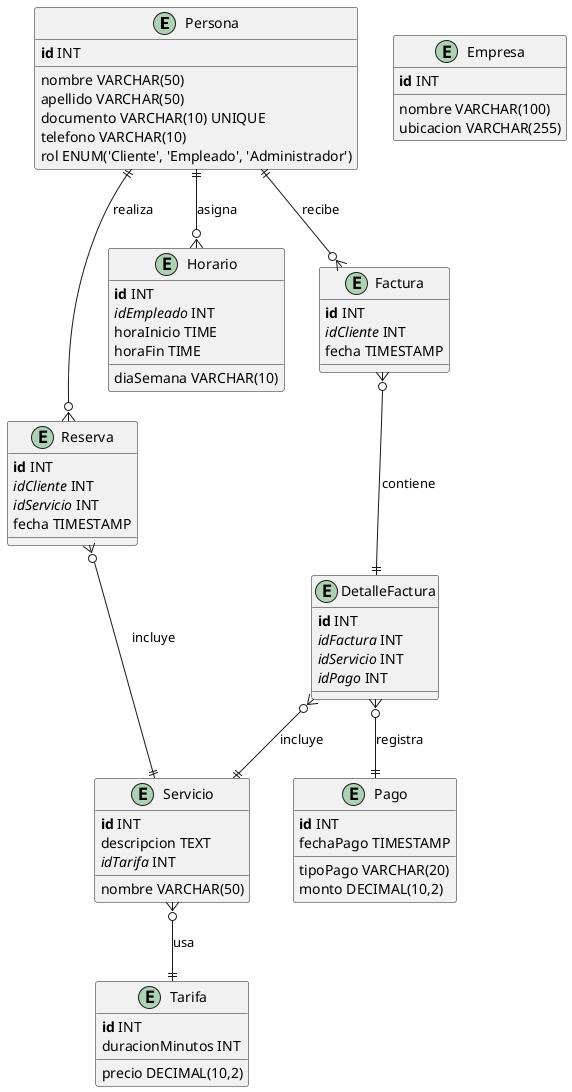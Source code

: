 @startuml
!define primary_key(x) <b>x</b>
!define foreign_key(x) <i>x</i>

entity Persona {
    primary_key(id) INT
    nombre VARCHAR(50)
    apellido VARCHAR(50)
    documento VARCHAR(10) UNIQUE
    telefono VARCHAR(10)
    rol ENUM('Cliente', 'Empleado', 'Administrador')
}

entity Empresa {
    primary_key(id) INT
    nombre VARCHAR(100)
    ubicacion VARCHAR(255)
}

entity Reserva {
    primary_key(id) INT
    foreign_key(idCliente) INT
    foreign_key(idServicio) INT
    fecha TIMESTAMP
}

entity Servicio {
    primary_key(id) INT
    nombre VARCHAR(50)
    descripcion TEXT
    foreign_key(idTarifa) INT
}

entity Tarifa {
    primary_key(id) INT
    precio DECIMAL(10,2)
    duracionMinutos INT
}

entity Horario {
    primary_key(id) INT
    foreign_key(idEmpleado) INT
    diaSemana VARCHAR(10)
    horaInicio TIME
    horaFin TIME
}

entity Factura {
    primary_key(id) INT
    foreign_key(idCliente) INT
    fecha TIMESTAMP
}

entity DetalleFactura {
    primary_key(id) INT
    foreign_key(idFactura) INT
    foreign_key(idServicio) INT
    foreign_key(idPago) INT
}

entity Pago {
    primary_key(id) INT
    tipoPago VARCHAR(20)
    monto DECIMAL(10,2)
    fechaPago TIMESTAMP
}

' Relaciones entre entidades
Persona ||--o{ Reserva : "realiza"
Reserva }o--|| Servicio : "incluye"
Servicio }o--|| Tarifa : "usa"
Persona ||--o{ Horario : "asigna"
Persona ||--o{ Factura : "recibe"
Factura }o--|| DetalleFactura : "contiene"
DetalleFactura }o--|| Servicio : "incluye"
DetalleFactura }o--|| Pago : "registra"
